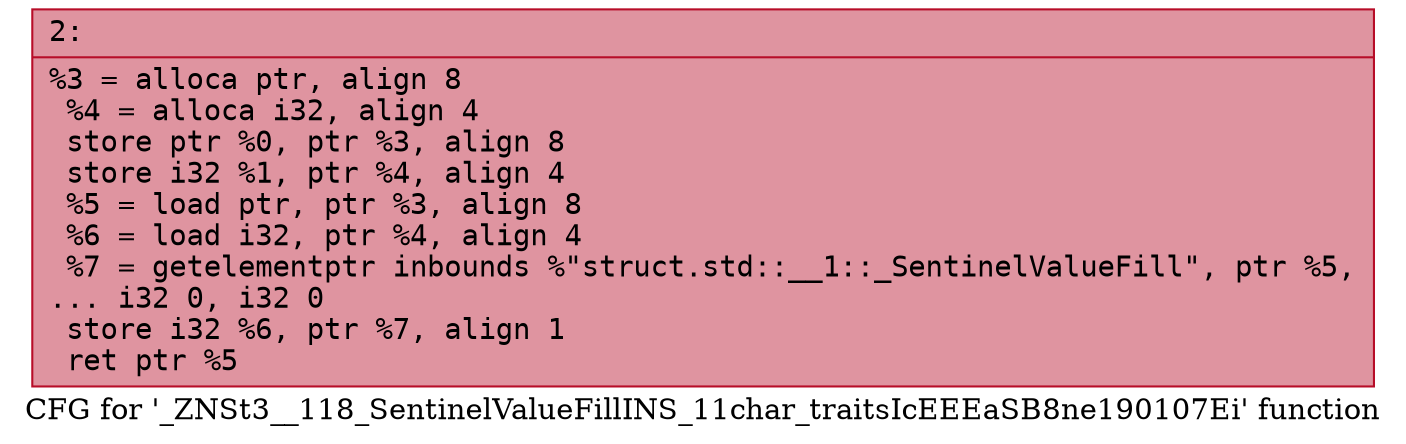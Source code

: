 digraph "CFG for '_ZNSt3__118_SentinelValueFillINS_11char_traitsIcEEEaSB8ne190107Ei' function" {
	label="CFG for '_ZNSt3__118_SentinelValueFillINS_11char_traitsIcEEEaSB8ne190107Ei' function";

	Node0x600000d3cf00 [shape=record,color="#b70d28ff", style=filled, fillcolor="#b70d2870" fontname="Courier",label="{2:\l|  %3 = alloca ptr, align 8\l  %4 = alloca i32, align 4\l  store ptr %0, ptr %3, align 8\l  store i32 %1, ptr %4, align 4\l  %5 = load ptr, ptr %3, align 8\l  %6 = load i32, ptr %4, align 4\l  %7 = getelementptr inbounds %\"struct.std::__1::_SentinelValueFill\", ptr %5,\l... i32 0, i32 0\l  store i32 %6, ptr %7, align 1\l  ret ptr %5\l}"];
}
